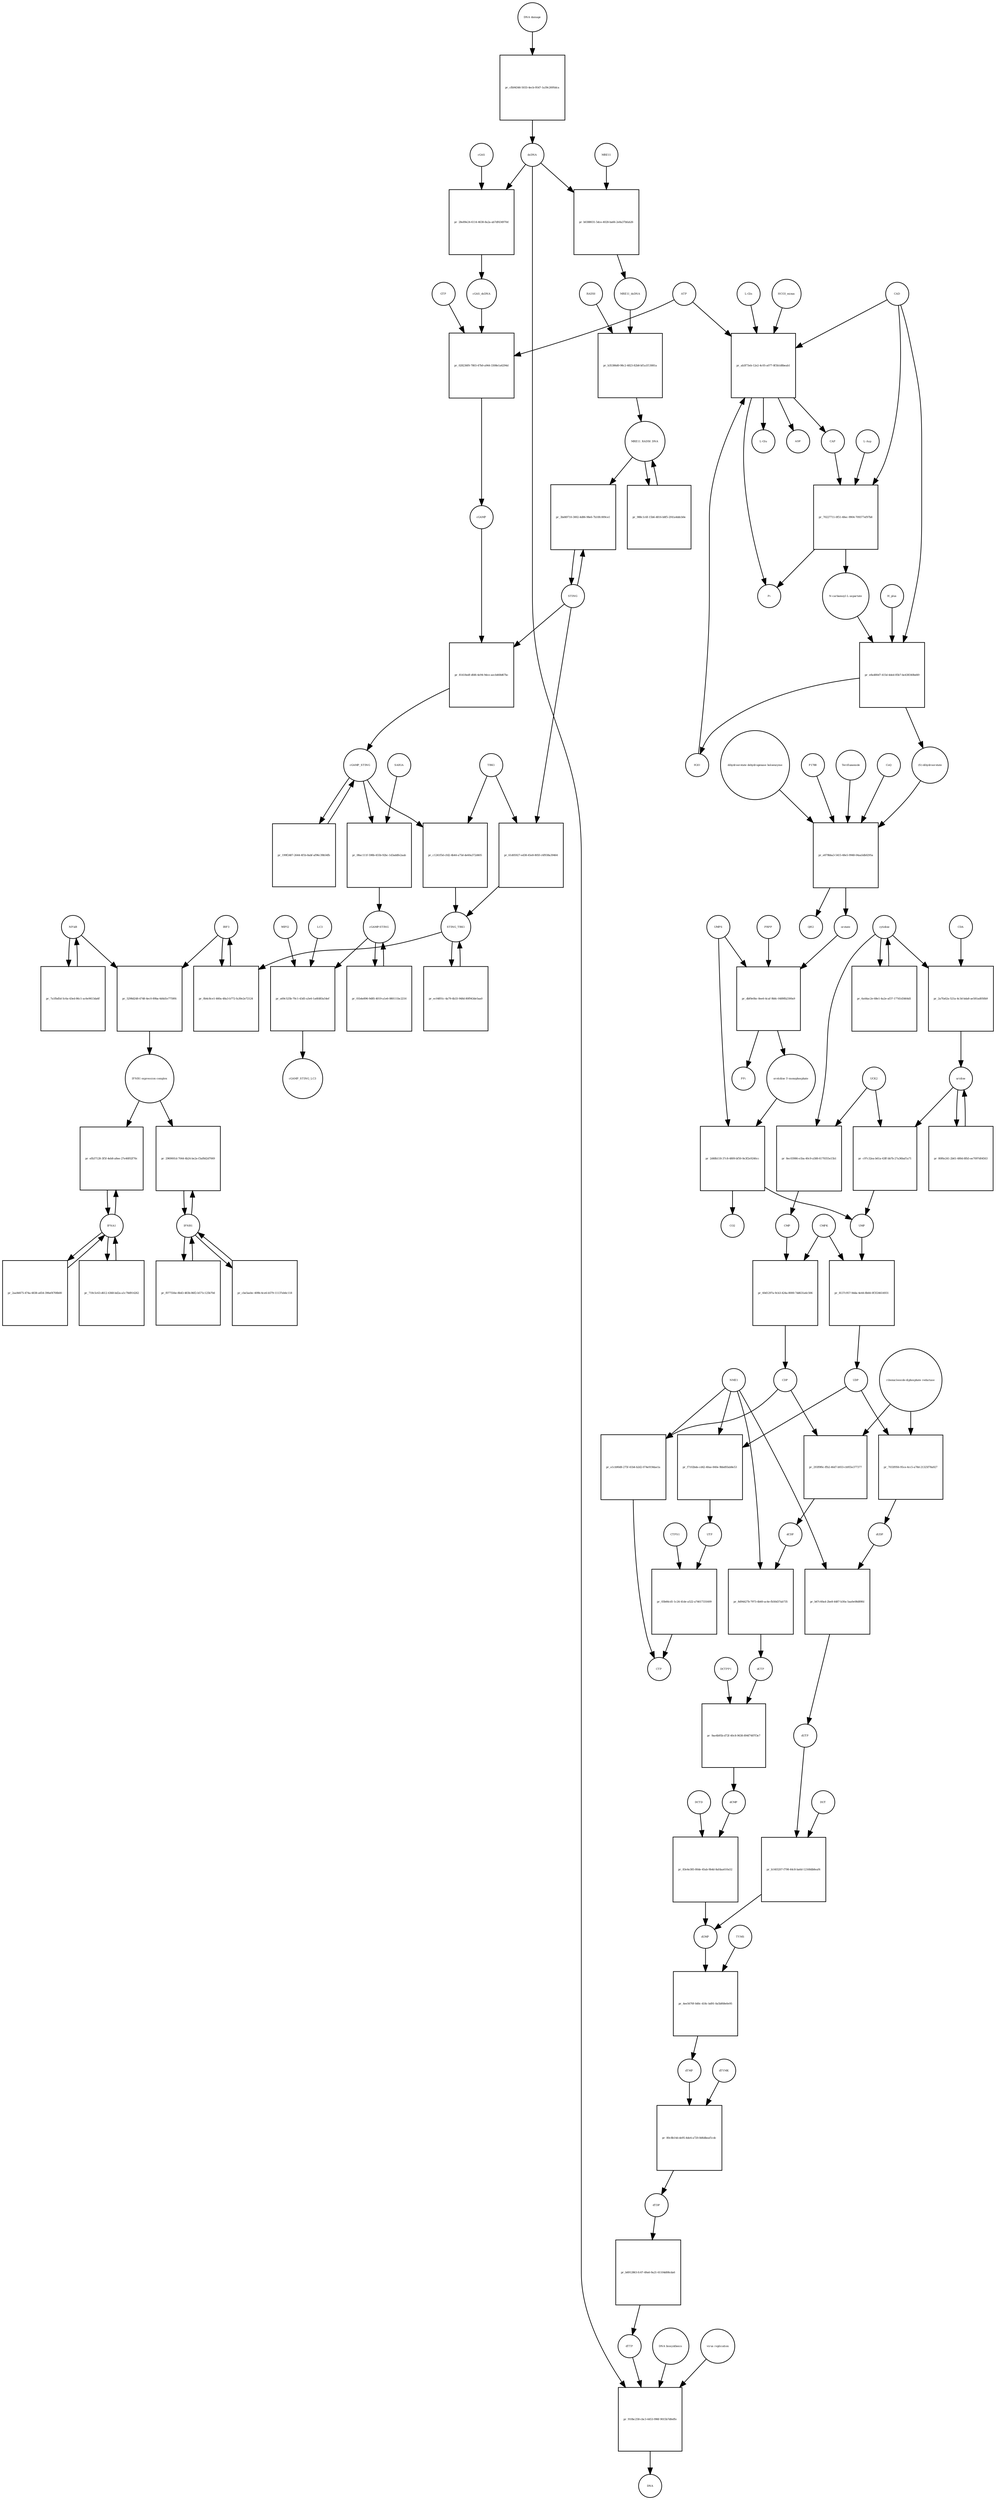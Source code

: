 strict digraph  {
"NF-kB" [annotation="urn_miriam_obo.go_GO%3A0071159", bipartite=0, cls=complex, fontsize=4, label="NF-kB", shape=circle];
"pr_5298d248-4748-4ec0-89ba-6d4d1e7759f4" [annotation="", bipartite=1, cls=process, fontsize=4, label="pr_5298d248-4748-4ec0-89ba-6d4d1e7759f4", shape=square];
"IFNB1 expression complex" [annotation="", bipartite=0, cls=complex, fontsize=4, label="IFNB1 expression complex", shape=circle];
IRF3 [annotation="urn_miriam_hgnc_6118|urn_miriam_uniprot_Q14653|urn_miriam_ensembl_ENSG00000126456|urn_miriam_refseq_NM_001571|urn_miriam_hgnc.symbol_IRF3|urn_miriam_ncbigene_3661", bipartite=0, cls="macromolecule multimer", fontsize=4, label=IRF3, shape=circle];
dCDP [annotation="urn_miriam_obo.chebi_CHEBI%3A28846", bipartite=0, cls="simple chemical", fontsize=4, label=dCDP, shape=circle];
"pr_8d94427b-7973-4b60-ac4e-fb50d37ab735" [annotation="", bipartite=1, cls=process, fontsize=4, label="pr_8d94427b-7973-4b60-ac4e-fb50d37ab735", shape=square];
dCTP [annotation="urn_miriam_obo.chebi_CHEBI%3A16311", bipartite=0, cls="simple chemical", fontsize=4, label=dCTP, shape=circle];
NME1 [annotation="urn_miriam_uniprot_P15531|urn_miriam_hgnc_7849", bipartite=0, cls=macromolecule, fontsize=4, label=NME1, shape=circle];
uridine [annotation="urn_miriam_obo.chebi_CHEBI%3A16704", bipartite=0, cls="simple chemical", fontsize=4, label=uridine, shape=circle];
"pr_c97c32ea-b61a-43ff-bb7b-27a36baf1a71" [annotation="", bipartite=1, cls=process, fontsize=4, label="pr_c97c32ea-b61a-43ff-bb7b-27a36baf1a71", shape=square];
UMP [annotation="urn_miriam_obo.chebi_CHEBI%3A57865", bipartite=0, cls="simple chemical", fontsize=4, label=UMP, shape=circle];
UCK2 [annotation="urn_miriam_uniprot_Q9HA47|urn_miriam_hgnc_HGNC%3A12562", bipartite=0, cls=macromolecule, fontsize=4, label=UCK2, shape=circle];
"orotidine 5'-monophosphate" [annotation="urn_miriam_obo.chebi_CHEBI%3A15842", bipartite=0, cls="simple chemical", fontsize=4, label="orotidine 5'-monophosphate", shape=circle];
"pr_2d48b118-37c8-4809-bf50-0e3f2e9246cc" [annotation="", bipartite=1, cls=process, fontsize=4, label="pr_2d48b118-37c8-4809-bf50-0e3f2e9246cc", shape=square];
UMPS [annotation="urn_miriam_ncbigene_7372|urn_miriam_refseq_NM_000373|urn_miriam_hgnc.symbol_UMPS|urn_miriam_hgnc_12563|urn_miriam_ensembl_ENSG00000114491|urn_miriam_uniprot_P11172", bipartite=0, cls="macromolecule multimer", fontsize=4, label=UMPS, shape=circle];
CO2 [annotation="urn_miriam_obo.chebi_CHEBI%3A16526", bipartite=0, cls="simple chemical", fontsize=4, label=CO2, shape=circle];
UTP [annotation="urn_miriam_obo.chebi_CHEBI%3A15713", bipartite=0, cls="simple chemical", fontsize=4, label=UTP, shape=circle];
"pr_03b66cd1-1c24-41de-a522-a74617331609" [annotation="", bipartite=1, cls=process, fontsize=4, label="pr_03b66cd1-1c24-41de-a522-a74617331609", shape=square];
CTP [annotation="urn_miriam_obo.chebi_CHEBI%3A17677", bipartite=0, cls="simple chemical", fontsize=4, label=CTP, shape=circle];
CTPS1 [annotation="urn_miriam_hgnc_HGNC%3A2519|urn_miriam_uniprot_P17812", bipartite=0, cls=macromolecule, fontsize=4, label=CTPS1, shape=circle];
UDP [annotation="urn_miriam_obo.chebi_CHEBI%3A17659", bipartite=0, cls="simple chemical", fontsize=4, label=UDP, shape=circle];
"pr_7033f956-95ce-4cc5-a78d-21325f78a927" [annotation="", bipartite=1, cls=process, fontsize=4, label="pr_7033f956-95ce-4cc5-a78d-21325f78a927", shape=square];
dUDP [annotation="urn_miriam_obo.chebi_CHEBI%3A28850", bipartite=0, cls="simple chemical", fontsize=4, label=dUDP, shape=circle];
"ribonucleoside-diphosphate reductase" [annotation="urn_miriam_brenda_1.17.4.1|urn_miriam_obo.go_GO%3A0005971", bipartite=0, cls=complex, fontsize=4, label="ribonucleoside-diphosphate reductase", shape=circle];
IFNB1 [annotation="urn_miriam_ensembl_ENSG00000171855|urn_miriam_hgnc.symbol_IFNB1|urn_miriam_hgnc_5434|urn_miriam_uniprot_P01574|urn_miriam_refseq_NM_002176|urn_miriam_ncbigene_3456", bipartite=0, cls=macromolecule, fontsize=4, label=IFNB1, shape=circle];
"pr_2969001d-7044-4b24-be2e-f3af8d2d7069" [annotation="", bipartite=1, cls=process, fontsize=4, label="pr_2969001d-7044-4b24-be2e-f3af8d2d7069", shape=square];
"pr_8137c957-9dda-4e44-8b64-0f3534614931" [annotation="", bipartite=1, cls=process, fontsize=4, label="pr_8137c957-9dda-4e44-8b64-0f3534614931", shape=square];
CMPK [annotation="urn_miriam_uniprot_P30085|urn_miriam_hgnc_HGNC%3A18170", bipartite=0, cls=macromolecule, fontsize=4, label=CMPK, shape=circle];
"cGAMP-STING" [annotation="", bipartite=0, cls=complex, fontsize=4, label="cGAMP-STING", shape=circle];
"pr_01b4e896-9d85-4019-a1e6-080111bc2216" [annotation="", bipartite=1, cls=process, fontsize=4, label="pr_01b4e896-9d85-4019-a1e6-080111bc2216", shape=square];
IFNA1 [annotation="urn_miriam_hgnc.symbol_IFNA1|urn_miriam_ncbigene_3439|urn_miriam_refseq_NM_024013|urn_miriam_uniprot_P01562|urn_miriam_hgnc_5417|urn_miriam_ensembl_ENSG00000197919", bipartite=0, cls=macromolecule, fontsize=4, label=IFNA1, shape=circle];
"pr_efb37128-3f5f-4eb8-a8ee-27e46f02f70c" [annotation="", bipartite=1, cls=process, fontsize=4, label="pr_efb37128-3f5f-4eb8-a8ee-27e46f02f70c", shape=square];
"pr_80f6e241-2b61-480d-8fb5-ee7097d04563" [annotation="", bipartite=1, cls=process, fontsize=4, label="pr_80f6e241-2b61-480d-8fb5-ee7097d04563", shape=square];
CDP [annotation="urn_miriam_obo.chebi_CHEBI%3A17239", bipartite=0, cls="simple chemical", fontsize=4, label=CDP, shape=circle];
"pr_293f9f6c-ffb2-46d7-b933-cb955e377377" [annotation="", bipartite=1, cls=process, fontsize=4, label="pr_293f9f6c-ffb2-46d7-b933-cb955e377377", shape=square];
"pr_e1cb90d8-275f-41b4-b2d2-074e919dae1a" [annotation="", bipartite=1, cls=process, fontsize=4, label="pr_e1cb90d8-275f-41b4-b2d2-074e919dae1a", shape=square];
dTDP [annotation="urn_miriam_obo.chebi_CHEBI%3A18075", bipartite=0, cls="simple chemical", fontsize=4, label=dTDP, shape=circle];
"pr_b6912863-fc67-49a6-9a21-61104d08cda6" [annotation="", bipartite=1, cls=process, fontsize=4, label="pr_b6912863-fc67-49a6-9a21-61104d08cda6", shape=square];
dTTP [annotation="urn_miriam_obo.chebi_CHEBI%3A18077", bipartite=0, cls="simple chemical", fontsize=4, label=dTTP, shape=circle];
CMP [annotation="urn_miriam_obo.chebi_CHEBI%3A17361", bipartite=0, cls="simple chemical", fontsize=4, label=CMP, shape=circle];
"pr_60d1297a-9cb3-424a-8000-7dd631a6c506" [annotation="", bipartite=1, cls=process, fontsize=4, label="pr_60d1297a-9cb3-424a-8000-7dd631a6c506", shape=square];
dUMP [annotation="urn_miriam_obo.chebi_CHEBI%3A17622", bipartite=0, cls="simple chemical", fontsize=4, label=dUMP, shape=circle];
"pr_4ee5670f-0d0c-418c-bd91-0a5bf68e0e95" [annotation="", bipartite=1, cls=process, fontsize=4, label="pr_4ee5670f-0d0c-418c-bd91-0a5bf68e0e95", shape=square];
dTMP [annotation="urn_miriam_obo.chebi_CHEBI%3A17013", bipartite=0, cls="simple chemical", fontsize=4, label=dTMP, shape=circle];
TYMS [annotation="urn_miriam_uniprot_P04818|urn_miriam_hgnc_HGNC%3A12441", bipartite=0, cls=macromolecule, fontsize=4, label=TYMS, shape=circle];
dsDNA [annotation="urn_miriam_obo.chebi_CHEBI%3A75909", bipartite=0, cls="simple chemical", fontsize=4, label=dsDNA, shape=circle];
"pr_910bc258-cbc3-4453-996f-9015b7d0effe" [annotation="", bipartite=1, cls=process, fontsize=4, label="pr_910bc258-cbc3-4453-996f-9015b7d0effe", shape=square];
DNA [annotation="", bipartite=0, cls="nucleic acid feature", fontsize=4, label=DNA, shape=circle];
"DNA biosynthesis" [annotation="urn_miriam_obo.go_GO%3A0071897", bipartite=0, cls=phenotype, fontsize=4, label="DNA biosynthesis", shape=circle];
"virus replication" [annotation="urn_miriam_obo.go_GO%3A0019079", bipartite=0, cls=phenotype, fontsize=4, label="virus replication", shape=circle];
MRE11_RAD50_DNA [annotation="", bipartite=0, cls=complex, fontsize=4, label=MRE11_RAD50_DNA, shape=circle];
"pr_988c1c6f-15b6-4816-b8f5-2f41a4ddcb0e" [annotation="", bipartite=1, cls=process, fontsize=4, label="pr_988c1c6f-15b6-4816-b8f5-2f41a4ddcb0e", shape=square];
"pr_9ae4b95b-d72f-40c8-9638-894f7487f3e7" [annotation="", bipartite=1, cls=process, fontsize=4, label="pr_9ae4b95b-d72f-40c8-9638-894f7487f3e7", shape=square];
dCMP [annotation="urn_miriam_obo.chebi_CHEBI%3A15918", bipartite=0, cls="simple chemical", fontsize=4, label=dCMP, shape=circle];
DCTPP1 [annotation="urn_miriam_uniprot_Q9H773|urn_miriam_hgnc_HGNC%3A28777", bipartite=0, cls=macromolecule, fontsize=4, label=DCTPP1, shape=circle];
"pr_cbe5aebc-409b-4ce6-b579-11137eb6c118" [annotation="", bipartite=1, cls=process, fontsize=4, label="pr_cbe5aebc-409b-4ce6-b579-11137eb6c118", shape=square];
"pr_f077556e-8b43-483b-86f2-b571c125b70d" [annotation="", bipartite=1, cls=process, fontsize=4, label="pr_f077556e-8b43-483b-86f2-b571c125b70d", shape=square];
ATP [annotation="urn_miriam_obo.chebi_CHEBI%3A15422", bipartite=0, cls="simple chemical", fontsize=4, label=ATP, shape=circle];
"pr_028236f0-7803-47b0-a944-3308e1a6294d" [annotation="", bipartite=1, cls=process, fontsize=4, label="pr_028236f0-7803-47b0-a944-3308e1a6294d", shape=square];
GTP [annotation="urn_miriam_obo.chebi_CHEBI%3A15996", bipartite=0, cls="simple chemical", fontsize=4, label=GTP, shape=circle];
cGAMP [annotation="urn_miriam_obo.chebi_CHEBI%3A75947", bipartite=0, cls="simple chemical", fontsize=4, label=cGAMP, shape=circle];
cGAS_dsDNA [annotation=urn_miriam_pubmed_28363908, bipartite=0, cls=complex, fontsize=4, label=cGAS_dsDNA, shape=circle];
cytidine [annotation="urn_miriam_obo.chebi_CHEBI%3A17562", bipartite=0, cls="simple chemical", fontsize=4, label=cytidine, shape=circle];
"pr_8ec03986-e1ba-40c9-a588-6179355e15b1" [annotation="", bipartite=1, cls=process, fontsize=4, label="pr_8ec03986-e1ba-40c9-a588-6179355e15b1", shape=square];
"pr_81418edf-dfd6-4e94-9dce-aecb468d67bc" [annotation="", bipartite=1, cls=process, fontsize=4, label="pr_81418edf-dfd6-4e94-9dce-aecb468d67bc", shape=square];
STING [annotation=urn_miriam_uniprot_Q86WV6, bipartite=0, cls="macromolecule multimer", fontsize=4, label=STING, shape=circle];
cGAMP_STING [annotation="urn_miriam_obo.go_GO%3A1990231", bipartite=0, cls=complex, fontsize=4, label=cGAMP_STING, shape=circle];
"L-Gln" [annotation="urn_miriam_obo.chebi_CHEBI%3A18050", bipartite=0, cls="simple chemical", fontsize=4, label="L-Gln", shape=circle];
"pr_ab3f73eb-12e2-4c05-a077-8f3b1d8beab1" [annotation="", bipartite=1, cls=process, fontsize=4, label="pr_ab3f73eb-12e2-4c05-a077-8f3b1d8beab1", shape=square];
CAP [annotation="urn_miriam_obo.chebi_CHEBI%3A17672", bipartite=0, cls="simple chemical", fontsize=4, label=CAP, shape=circle];
CAD [annotation="urn_miriam_refseq_NM_001306079|urn_miriam_hgnc_1424|urn_miriam_hgnc.symbol_CAD|urn_miriam_uniprot_P27708|urn_miriam_ncbigene_790|urn_miriam_ensembl_ENSG00000084774", bipartite=0, cls=macromolecule, fontsize=4, label=CAD, shape=circle];
HCO3_minus [annotation="urn_miriam_obo.chebi_CHEBI%3A17544", bipartite=0, cls="simple chemical", fontsize=4, label=HCO3_minus, shape=circle];
H2O [annotation="urn_miriam_obo.chebi_CHEBI%3A15377", bipartite=0, cls="simple chemical", fontsize=4, label=H2O, shape=circle];
"L-Glu" [annotation="urn_miriam_obo.chebi_CHEBI%3A16015", bipartite=0, cls="simple chemical", fontsize=4, label="L-Glu", shape=circle];
ADP [annotation="urn_miriam_obo.chebi_CHEBI%3A16761", bipartite=0, cls="simple chemical", fontsize=4, label=ADP, shape=circle];
Pi [annotation="urn_miriam_obo.chebi_CHEBI%3A18367", bipartite=0, cls="simple chemical", fontsize=4, label=Pi, shape=circle];
"pr_f7102bde-cd42-40ae-840e-9bbd93ab8e53" [annotation="", bipartite=1, cls=process, fontsize=4, label="pr_f7102bde-cd42-40ae-840e-9bbd93ab8e53", shape=square];
"N-carbamoyl-L-aspartate" [annotation="urn_miriam_obo.chebi_CHEBI%3A32814", bipartite=0, cls="simple chemical", fontsize=4, label="N-carbamoyl-L-aspartate", shape=circle];
"pr_e8a480d7-415d-4ded-85b7-be438340bd49" [annotation="", bipartite=1, cls=process, fontsize=4, label="pr_e8a480d7-415d-4ded-85b7-be438340bd49", shape=square];
"(S)-dihydroorotate" [annotation="urn_miriam_obo.chebi_CHEBI%3A30864", bipartite=0, cls="simple chemical", fontsize=4, label="(S)-dihydroorotate", shape=circle];
H_plus [annotation="urn_miriam_obo.chebi_CHEBI%3A15378", bipartite=0, cls="simple chemical", fontsize=4, label=H_plus, shape=circle];
"pr_7a1fbd5d-5c6a-43ed-86c1-ac6e9613da6f" [annotation="", bipartite=1, cls=process, fontsize=4, label="pr_7a1fbd5d-5c6a-43ed-86c1-ac6e9613da6f", shape=square];
"pr_719c5c63-d612-4368-bd2a-a1c78d914262" [annotation="", bipartite=1, cls=process, fontsize=4, label="pr_719c5c63-d612-4368-bd2a-a1c78d914262", shape=square];
TBK1 [annotation="urn_miriam_hgnc.symbol_TBK1|urn_miriam_ensembl_ENSG00000183735|urn_miriam_uniprot_Q9UHD2|urn_miriam_refseq_NM_013254|urn_miriam_hgnc_11584|urn_miriam_ncbigene_29110", bipartite=0, cls=macromolecule, fontsize=4, label=TBK1, shape=circle];
"pr_c1241f5d-cfd2-4b44-a75d-de60a372d405" [annotation="", bipartite=1, cls=process, fontsize=4, label="pr_c1241f5d-cfd2-4b44-a75d-de60a372d405", shape=square];
STING_TBK1 [annotation=urn_miriam_pubmed_30842653, bipartite=0, cls=complex, fontsize=4, label=STING_TBK1, shape=circle];
"pr_3bd49710-3002-4d86-98e6-7b10fc009ce1" [annotation="", bipartite=1, cls=process, fontsize=4, label="pr_3bd49710-3002-4d86-98e6-7b10fc009ce1", shape=square];
"pr_2aa9d475-474a-4838-a654-396ef4708b00" [annotation="", bipartite=1, cls=process, fontsize=4, label="pr_2aa9d475-474a-4838-a654-396ef4708b00", shape=square];
"pr_28e89e24-6114-4638-8a2a-ab7df434970d" [annotation="", bipartite=1, cls=process, fontsize=4, label="pr_28e89e24-6114-4638-8a2a-ab7df434970d", shape=square];
cGAS [annotation="urn_miriam_ensembl_ENSG00000164430|urn_miriam_hgnc_21367|urn_miriam_ncbigene_115004|urn_miriam_uniprot_Q8N884|urn_miriam_hgnc.symbol_CGAS|urn_miriam_refseq_NM_138441", bipartite=0, cls=macromolecule, fontsize=4, label=cGAS, shape=circle];
"pr_ec04f01c-4a79-4b33-948d-80f943de5aa0" [annotation="", bipartite=1, cls=process, fontsize=4, label="pr_ec04f01c-4a79-4b33-948d-80f943de5aa0", shape=square];
orotate [annotation="urn_miriam_obo.chebi_CHEBI%3A30839", bipartite=0, cls="simple chemical", fontsize=4, label=orotate, shape=circle];
"pr_dbf0e0bc-8ee6-4caf-9b8c-0489fb2300a9" [annotation="", bipartite=1, cls=process, fontsize=4, label="pr_dbf0e0bc-8ee6-4caf-9b8c-0489fb2300a9", shape=square];
PRPP [annotation="urn_miriam_obo.chebi_CHEBI%3A17111", bipartite=0, cls="simple chemical", fontsize=4, label=PRPP, shape=circle];
PPi [annotation="urn_miriam_obo.chebi_CHEBI%3A18361", bipartite=0, cls="simple chemical", fontsize=4, label=PPi, shape=circle];
"pr_6a44ac2e-68e1-4a2e-af37-177d1d3464d1" [annotation="", bipartite=1, cls=process, fontsize=4, label="pr_6a44ac2e-68e1-4a2e-af37-177d1d3464d1", shape=square];
"pr_0b4c8ce1-460a-48a3-b772-fa30e2e72124" [annotation="", bipartite=1, cls=process, fontsize=4, label="pr_0b4c8ce1-460a-48a3-b772-fa30e2e72124", shape=square];
"pr_199f2487-2644-4f1b-8abf-af96c39b54fb" [annotation="", bipartite=1, cls=process, fontsize=4, label="pr_199f2487-2644-4f1b-8abf-af96c39b54fb", shape=square];
RAD50 [annotation="urn_miriam_ncbigene_10111|urn_miriam_refseq_NM_005732|urn_miriam_uniprot_Q92878|urn_miriam_hgnc.symbol_RAD50|urn_miriam_ensembl_ENSG00000113522|urn_miriam_hgnc_9816", bipartite=0, cls="macromolecule multimer", fontsize=4, label=RAD50, shape=circle];
"pr_b35386d0-98c2-4823-82b8-bf1a1f13081a" [annotation="", bipartite=1, cls=process, fontsize=4, label="pr_b35386d0-98c2-4823-82b8-bf1a1f13081a", shape=square];
MRE11_dsDNA [annotation="urn_miriam_obo.go_GO%3A0003690", bipartite=0, cls=complex, fontsize=4, label=MRE11_dsDNA, shape=circle];
"pr_e879bba3-5415-48e5-9948-04aa5db0295a" [annotation="", bipartite=1, cls=process, fontsize=4, label="pr_e879bba3-5415-48e5-9948-04aa5db0295a", shape=square];
"dihydroorotate dehydrogenase holoenzyme" [annotation="urn_miriam_ncbigene_1723|urn_miriam_hgnc_HGNC%3A2867|urn_miriam_hgnc.symbol_DHODH", bipartite=0, cls="simple chemical", fontsize=4, label="dihydroorotate dehydrogenase holoenzyme", shape=circle];
P1788 [annotation=urn_miriam_pubmed_31740051, bipartite=0, cls="simple chemical", fontsize=4, label=P1788, shape=circle];
Teriflunomide [annotation=urn_miriam_drugbank_DB08880, bipartite=0, cls="simple chemical", fontsize=4, label=Teriflunomide, shape=circle];
CoQ [annotation="urn_miriam_obo.chebi_CHEBI%3A16389", bipartite=0, cls="simple chemical", fontsize=4, label=CoQ, shape=circle];
QH2 [annotation="urn_miriam_obo.chebi_CHEBI%3A17976", bipartite=0, cls="simple chemical", fontsize=4, label=QH2, shape=circle];
"pr_b67c60a4-2be8-4487-b30a-5aa0e08d89fd" [annotation="", bipartite=1, cls=process, fontsize=4, label="pr_b67c60a4-2be8-4487-b30a-5aa0e08d89fd", shape=square];
dUTP [annotation="urn_miriam_obo.chebi_CHEBI%3A17625", bipartite=0, cls="simple chemical", fontsize=4, label=dUTP, shape=circle];
"pr_2a7fa62a-521a-4c3d-bda8-ae581ad050b9" [annotation="", bipartite=1, cls=process, fontsize=4, label="pr_2a7fa62a-521a-4c3d-bda8-ae581ad050b9", shape=square];
CDA [annotation="urn_miriam_uniprot_P32320|urn_miriam_ncbigene_978|urn_miriam_refseq_NM_001785|urn_miriam_ensembl_ENSG00000158825|urn_miriam_hgnc.symbol_CDA|urn_miriam_hgnc_1712", bipartite=0, cls=macromolecule, fontsize=4, label=CDA, shape=circle];
"pr_b1403207-f798-44c8-ba6d-12168db8eaf4" [annotation="", bipartite=1, cls=process, fontsize=4, label="pr_b1403207-f798-44c8-ba6d-12168db8eaf4", shape=square];
DUT [annotation="urn_miriam_hgnc_HGNC%3A3078|urn_miriam_uniprot_P33316", bipartite=0, cls=macromolecule, fontsize=4, label=DUT, shape=circle];
"pr_a69c525b-70c1-43d5-a3e6-1a6fd83a54ef" [annotation="", bipartite=1, cls=process, fontsize=4, label="pr_a69c525b-70c1-43d5-a3e6-1a6fd83a54ef", shape=square];
LC3 [annotation="", bipartite=0, cls=macromolecule, fontsize=4, label=LC3, shape=circle];
cGAMP_STING_LC3 [annotation="", bipartite=0, cls=complex, fontsize=4, label=cGAMP_STING_LC3, shape=circle];
WIPI2 [annotation="urn_miriam_refseq_NM_015610|urn_miriam_hgnc_32225|urn_miriam_hgnc.symbol_WIPI2|urn_miriam_ensembl_ENSG00000157954|urn_miriam_ncbigene_26100|urn_miriam_uniprot_Q9Y4P8", bipartite=0, cls=macromolecule, fontsize=4, label=WIPI2, shape=circle];
"pr_70227711-0f51-48ec-9904-709377ef97b8" [annotation="", bipartite=1, cls=process, fontsize=4, label="pr_70227711-0f51-48ec-9904-709377ef97b8", shape=square];
"L-Asp" [annotation="urn_miriam_obo.chebi_CHEBI%3A29991", bipartite=0, cls="simple chemical", fontsize=4, label="L-Asp", shape=circle];
"pr_b0388031-5dce-4028-ba66-2e8a37bfab26" [annotation="", bipartite=1, cls=process, fontsize=4, label="pr_b0388031-5dce-4028-ba66-2e8a37bfab26", shape=square];
MRE11 [annotation="urn_miriam_hgnc.symbol_MRE11|urn_miriam_ncbigene_4361|urn_miriam_uniprot_P49959|urn_miriam_ensembl_ENSG00000020922|urn_miriam_refseq_NM_005591|urn_miriam_hgnc_7230", bipartite=0, cls="macromolecule multimer", fontsize=4, label=MRE11, shape=circle];
"pr_80c8b14d-de95-4de4-a720-8d6dbeaf1cdc" [annotation="", bipartite=1, cls=process, fontsize=4, label="pr_80c8b14d-de95-4de4-a720-8d6dbeaf1cdc", shape=square];
dTYMK [annotation="urn_miriam_uniprot_P23919|urn_miriam_hgnc_HGNC%3A3061", bipartite=0, cls=macromolecule, fontsize=4, label=dTYMK, shape=circle];
"pr_08ac111f-598b-455b-92bc-1d3addfe2aab" [annotation="", bipartite=1, cls=process, fontsize=4, label="pr_08ac111f-598b-455b-92bc-1d3addfe2aab", shape=square];
SAR1A [annotation="urn_miriam_uniprot_Q9NR31|urn_miriam_ensembl_ENSG00000079332|urn_miriam_hgnc_10534|urn_miriam_hgnc.symbol_SAR1A|urn_miriam_refseq_NM_001142648|urn_miriam_ncbigene_56681", bipartite=0, cls=macromolecule, fontsize=4, label=SAR1A, shape=circle];
"pr_61d05927-ed38-45e8-805f-c6f938a39464" [annotation="", bipartite=1, cls=process, fontsize=4, label="pr_61d05927-ed38-45e8-805f-c6f938a39464", shape=square];
"pr_cfb94346-5033-4ecb-9547-1a39c2695dca" [annotation="", bipartite=1, cls=process, fontsize=4, label="pr_cfb94346-5033-4ecb-9547-1a39c2695dca", shape=square];
"DNA damage" [annotation="", bipartite=0, cls=phenotype, fontsize=4, label="DNA damage", shape=circle];
"pr_83e4e385-80de-45ab-9b4d-8afdaa610a52" [annotation="", bipartite=1, cls=process, fontsize=4, label="pr_83e4e385-80de-45ab-9b4d-8afdaa610a52", shape=square];
DCTD [annotation="urn_miriam_uniprot_P32321|urn_miriam_hgnc_HGNC%3A2710", bipartite=0, cls=macromolecule, fontsize=4, label=DCTD, shape=circle];
"NF-kB" -> "pr_5298d248-4748-4ec0-89ba-6d4d1e7759f4"  [annotation="", interaction_type=consumption];
"NF-kB" -> "pr_7a1fbd5d-5c6a-43ed-86c1-ac6e9613da6f"  [annotation="", interaction_type=consumption];
"pr_5298d248-4748-4ec0-89ba-6d4d1e7759f4" -> "IFNB1 expression complex"  [annotation="", interaction_type=production];
"IFNB1 expression complex" -> "pr_2969001d-7044-4b24-be2e-f3af8d2d7069"  [annotation=urn_miriam_pubmed_20610653, interaction_type=stimulation];
"IFNB1 expression complex" -> "pr_efb37128-3f5f-4eb8-a8ee-27e46f02f70c"  [annotation=urn_miriam_pubmed_16979567, interaction_type=stimulation];
IRF3 -> "pr_5298d248-4748-4ec0-89ba-6d4d1e7759f4"  [annotation="", interaction_type=consumption];
IRF3 -> "pr_0b4c8ce1-460a-48a3-b772-fa30e2e72124"  [annotation="", interaction_type=consumption];
dCDP -> "pr_8d94427b-7973-4b60-ac4e-fb50d37ab735"  [annotation="", interaction_type=consumption];
"pr_8d94427b-7973-4b60-ac4e-fb50d37ab735" -> dCTP  [annotation="", interaction_type=production];
dCTP -> "pr_9ae4b95b-d72f-40c8-9638-894f7487f3e7"  [annotation="", interaction_type=consumption];
NME1 -> "pr_8d94427b-7973-4b60-ac4e-fb50d37ab735"  [annotation=urn_miriam_pubmed_17827303, interaction_type=catalysis];
NME1 -> "pr_e1cb90d8-275f-41b4-b2d2-074e919dae1a"  [annotation=urn_miriam_pubmed_28458037, interaction_type=catalysis];
NME1 -> "pr_f7102bde-cd42-40ae-840e-9bbd93ab8e53"  [annotation=urn_miriam_pubmed_28458037, interaction_type=catalysis];
NME1 -> "pr_b67c60a4-2be8-4487-b30a-5aa0e08d89fd"  [annotation=urn_miriam_pubmed_17827303, interaction_type=catalysis];
uridine -> "pr_c97c32ea-b61a-43ff-bb7b-27a36baf1a71"  [annotation="", interaction_type=consumption];
uridine -> "pr_80f6e241-2b61-480d-8fb5-ee7097d04563"  [annotation="", interaction_type=consumption];
"pr_c97c32ea-b61a-43ff-bb7b-27a36baf1a71" -> UMP  [annotation="", interaction_type=production];
UMP -> "pr_8137c957-9dda-4e44-8b64-0f3534614931"  [annotation="", interaction_type=consumption];
UCK2 -> "pr_c97c32ea-b61a-43ff-bb7b-27a36baf1a71"  [annotation=urn_miriam_pubmed_15130468, interaction_type=catalysis];
UCK2 -> "pr_8ec03986-e1ba-40c9-a588-6179355e15b1"  [annotation=urn_miriam_pubmed_15130468, interaction_type=catalysis];
"orotidine 5'-monophosphate" -> "pr_2d48b118-37c8-4809-bf50-0e3f2e9246cc"  [annotation="", interaction_type=consumption];
"pr_2d48b118-37c8-4809-bf50-0e3f2e9246cc" -> UMP  [annotation="", interaction_type=production];
"pr_2d48b118-37c8-4809-bf50-0e3f2e9246cc" -> CO2  [annotation="", interaction_type=production];
UMPS -> "pr_2d48b118-37c8-4809-bf50-0e3f2e9246cc"  [annotation=urn_miriam_reactome_REACT_1698, interaction_type=catalysis];
UMPS -> "pr_dbf0e0bc-8ee6-4caf-9b8c-0489fb2300a9"  [annotation=urn_miriam_reactome_REACT_1698, interaction_type=catalysis];
UTP -> "pr_03b66cd1-1c24-41de-a522-a74617331609"  [annotation="", interaction_type=consumption];
"pr_03b66cd1-1c24-41de-a522-a74617331609" -> CTP  [annotation="", interaction_type=production];
CTPS1 -> "pr_03b66cd1-1c24-41de-a522-a74617331609"  [annotation=urn_miriam_pubmed_5411547, interaction_type=catalysis];
UDP -> "pr_7033f956-95ce-4cc5-a78d-21325f78a927"  [annotation="", interaction_type=consumption];
UDP -> "pr_f7102bde-cd42-40ae-840e-9bbd93ab8e53"  [annotation="", interaction_type=consumption];
"pr_7033f956-95ce-4cc5-a78d-21325f78a927" -> dUDP  [annotation="", interaction_type=production];
dUDP -> "pr_b67c60a4-2be8-4487-b30a-5aa0e08d89fd"  [annotation="", interaction_type=consumption];
"ribonucleoside-diphosphate reductase" -> "pr_7033f956-95ce-4cc5-a78d-21325f78a927"  [annotation=urn_miriam_pubmed_24809024, interaction_type=catalysis];
"ribonucleoside-diphosphate reductase" -> "pr_293f9f6c-ffb2-46d7-b933-cb955e377377"  [annotation=urn_miriam_pubmed_24809024, interaction_type=catalysis];
IFNB1 -> "pr_2969001d-7044-4b24-be2e-f3af8d2d7069"  [annotation="", interaction_type=consumption];
IFNB1 -> "pr_cbe5aebc-409b-4ce6-b579-11137eb6c118"  [annotation="", interaction_type=consumption];
IFNB1 -> "pr_f077556e-8b43-483b-86f2-b571c125b70d"  [annotation="", interaction_type=consumption];
"pr_2969001d-7044-4b24-be2e-f3af8d2d7069" -> IFNB1  [annotation="", interaction_type=production];
"pr_8137c957-9dda-4e44-8b64-0f3534614931" -> UDP  [annotation="", interaction_type=production];
CMPK -> "pr_8137c957-9dda-4e44-8b64-0f3534614931"  [annotation=urn_miriam_pubmed_10462544, interaction_type=catalysis];
CMPK -> "pr_60d1297a-9cb3-424a-8000-7dd631a6c506"  [annotation=urn_miriam_pubmed_10462544, interaction_type=catalysis];
"cGAMP-STING" -> "pr_01b4e896-9d85-4019-a1e6-080111bc2216"  [annotation="", interaction_type=consumption];
"cGAMP-STING" -> "pr_a69c525b-70c1-43d5-a3e6-1a6fd83a54ef"  [annotation="", interaction_type=consumption];
"pr_01b4e896-9d85-4019-a1e6-080111bc2216" -> "cGAMP-STING"  [annotation="", interaction_type=production];
IFNA1 -> "pr_efb37128-3f5f-4eb8-a8ee-27e46f02f70c"  [annotation="", interaction_type=consumption];
IFNA1 -> "pr_719c5c63-d612-4368-bd2a-a1c78d914262"  [annotation="", interaction_type=consumption];
IFNA1 -> "pr_2aa9d475-474a-4838-a654-396ef4708b00"  [annotation="", interaction_type=consumption];
"pr_efb37128-3f5f-4eb8-a8ee-27e46f02f70c" -> IFNA1  [annotation="", interaction_type=production];
"pr_80f6e241-2b61-480d-8fb5-ee7097d04563" -> uridine  [annotation="", interaction_type=production];
CDP -> "pr_293f9f6c-ffb2-46d7-b933-cb955e377377"  [annotation="", interaction_type=consumption];
CDP -> "pr_e1cb90d8-275f-41b4-b2d2-074e919dae1a"  [annotation="", interaction_type=consumption];
"pr_293f9f6c-ffb2-46d7-b933-cb955e377377" -> dCDP  [annotation="", interaction_type=production];
"pr_e1cb90d8-275f-41b4-b2d2-074e919dae1a" -> CTP  [annotation="", interaction_type=production];
dTDP -> "pr_b6912863-fc67-49a6-9a21-61104d08cda6"  [annotation="", interaction_type=consumption];
"pr_b6912863-fc67-49a6-9a21-61104d08cda6" -> dTTP  [annotation="", interaction_type=production];
dTTP -> "pr_910bc258-cbc3-4453-996f-9015b7d0effe"  [annotation="", interaction_type=consumption];
CMP -> "pr_60d1297a-9cb3-424a-8000-7dd631a6c506"  [annotation="", interaction_type=consumption];
"pr_60d1297a-9cb3-424a-8000-7dd631a6c506" -> CDP  [annotation="", interaction_type=production];
dUMP -> "pr_4ee5670f-0d0c-418c-bd91-0a5bf68e0e95"  [annotation="", interaction_type=consumption];
"pr_4ee5670f-0d0c-418c-bd91-0a5bf68e0e95" -> dTMP  [annotation="", interaction_type=production];
dTMP -> "pr_80c8b14d-de95-4de4-a720-8d6dbeaf1cdc"  [annotation="", interaction_type=consumption];
TYMS -> "pr_4ee5670f-0d0c-418c-bd91-0a5bf68e0e95"  [annotation=urn_miriam_pubmed_3099389, interaction_type=catalysis];
dsDNA -> "pr_910bc258-cbc3-4453-996f-9015b7d0effe"  [annotation="", interaction_type=consumption];
dsDNA -> "pr_28e89e24-6114-4638-8a2a-ab7df434970d"  [annotation="", interaction_type=consumption];
dsDNA -> "pr_b0388031-5dce-4028-ba66-2e8a37bfab26"  [annotation="", interaction_type=consumption];
"pr_910bc258-cbc3-4453-996f-9015b7d0effe" -> DNA  [annotation="", interaction_type=production];
"DNA biosynthesis" -> "pr_910bc258-cbc3-4453-996f-9015b7d0effe"  [annotation="", interaction_type=catalysis];
"virus replication" -> "pr_910bc258-cbc3-4453-996f-9015b7d0effe"  [annotation="", interaction_type=inhibition];
MRE11_RAD50_DNA -> "pr_988c1c6f-15b6-4816-b8f5-2f41a4ddcb0e"  [annotation="", interaction_type=consumption];
MRE11_RAD50_DNA -> "pr_3bd49710-3002-4d86-98e6-7b10fc009ce1"  [annotation=urn_miriam_pubmed_23388631, interaction_type=catalysis];
"pr_988c1c6f-15b6-4816-b8f5-2f41a4ddcb0e" -> MRE11_RAD50_DNA  [annotation="", interaction_type=production];
"pr_9ae4b95b-d72f-40c8-9638-894f7487f3e7" -> dCMP  [annotation="", interaction_type=production];
dCMP -> "pr_83e4e385-80de-45ab-9b4d-8afdaa610a52"  [annotation="", interaction_type=consumption];
DCTPP1 -> "pr_9ae4b95b-d72f-40c8-9638-894f7487f3e7"  [annotation=urn_miriam_pubmed_13788541, interaction_type=catalysis];
"pr_cbe5aebc-409b-4ce6-b579-11137eb6c118" -> IFNB1  [annotation="", interaction_type=production];
"pr_f077556e-8b43-483b-86f2-b571c125b70d" -> IFNB1  [annotation="", interaction_type=production];
ATP -> "pr_028236f0-7803-47b0-a944-3308e1a6294d"  [annotation="", interaction_type=consumption];
ATP -> "pr_ab3f73eb-12e2-4c05-a077-8f3b1d8beab1"  [annotation="", interaction_type=consumption];
"pr_028236f0-7803-47b0-a944-3308e1a6294d" -> cGAMP  [annotation="", interaction_type=production];
GTP -> "pr_028236f0-7803-47b0-a944-3308e1a6294d"  [annotation="", interaction_type=consumption];
cGAMP -> "pr_81418edf-dfd6-4e94-9dce-aecb468d67bc"  [annotation="", interaction_type=consumption];
cGAS_dsDNA -> "pr_028236f0-7803-47b0-a944-3308e1a6294d"  [annotation=urn_miriam_pubmed_29622565, interaction_type=catalysis];
cytidine -> "pr_8ec03986-e1ba-40c9-a588-6179355e15b1"  [annotation="", interaction_type=consumption];
cytidine -> "pr_6a44ac2e-68e1-4a2e-af37-177d1d3464d1"  [annotation="", interaction_type=consumption];
cytidine -> "pr_2a7fa62a-521a-4c3d-bda8-ae581ad050b9"  [annotation="", interaction_type=consumption];
"pr_8ec03986-e1ba-40c9-a588-6179355e15b1" -> CMP  [annotation="", interaction_type=production];
"pr_81418edf-dfd6-4e94-9dce-aecb468d67bc" -> cGAMP_STING  [annotation="", interaction_type=production];
STING -> "pr_81418edf-dfd6-4e94-9dce-aecb468d67bc"  [annotation="", interaction_type=consumption];
STING -> "pr_3bd49710-3002-4d86-98e6-7b10fc009ce1"  [annotation="", interaction_type=consumption];
STING -> "pr_61d05927-ed38-45e8-805f-c6f938a39464"  [annotation="", interaction_type=consumption];
cGAMP_STING -> "pr_c1241f5d-cfd2-4b44-a75d-de60a372d405"  [annotation="", interaction_type=consumption];
cGAMP_STING -> "pr_199f2487-2644-4f1b-8abf-af96c39b54fb"  [annotation="", interaction_type=consumption];
cGAMP_STING -> "pr_08ac111f-598b-455b-92bc-1d3addfe2aab"  [annotation="", interaction_type=consumption];
"L-Gln" -> "pr_ab3f73eb-12e2-4c05-a077-8f3b1d8beab1"  [annotation="", interaction_type=consumption];
"pr_ab3f73eb-12e2-4c05-a077-8f3b1d8beab1" -> CAP  [annotation="", interaction_type=production];
"pr_ab3f73eb-12e2-4c05-a077-8f3b1d8beab1" -> "L-Glu"  [annotation="", interaction_type=production];
"pr_ab3f73eb-12e2-4c05-a077-8f3b1d8beab1" -> ADP  [annotation="", interaction_type=production];
"pr_ab3f73eb-12e2-4c05-a077-8f3b1d8beab1" -> Pi  [annotation="", interaction_type=production];
CAP -> "pr_70227711-0f51-48ec-9904-709377ef97b8"  [annotation="", interaction_type=consumption];
CAD -> "pr_ab3f73eb-12e2-4c05-a077-8f3b1d8beab1"  [annotation=urn_miriam_reactome_REACT_73577, interaction_type=catalysis];
CAD -> "pr_e8a480d7-415d-4ded-85b7-be438340bd49"  [annotation=urn_miriam_reactome_REACT_1698, interaction_type=catalysis];
CAD -> "pr_70227711-0f51-48ec-9904-709377ef97b8"  [annotation=urn_miriam_reactome_REACT_1698, interaction_type=catalysis];
HCO3_minus -> "pr_ab3f73eb-12e2-4c05-a077-8f3b1d8beab1"  [annotation="", interaction_type=consumption];
H2O -> "pr_ab3f73eb-12e2-4c05-a077-8f3b1d8beab1"  [annotation="", interaction_type=consumption];
"pr_f7102bde-cd42-40ae-840e-9bbd93ab8e53" -> UTP  [annotation="", interaction_type=production];
"N-carbamoyl-L-aspartate" -> "pr_e8a480d7-415d-4ded-85b7-be438340bd49"  [annotation="", interaction_type=consumption];
"pr_e8a480d7-415d-4ded-85b7-be438340bd49" -> "(S)-dihydroorotate"  [annotation="", interaction_type=production];
"pr_e8a480d7-415d-4ded-85b7-be438340bd49" -> H2O  [annotation="", interaction_type=production];
"(S)-dihydroorotate" -> "pr_e879bba3-5415-48e5-9948-04aa5db0295a"  [annotation="", interaction_type=consumption];
H_plus -> "pr_e8a480d7-415d-4ded-85b7-be438340bd49"  [annotation="", interaction_type=consumption];
"pr_7a1fbd5d-5c6a-43ed-86c1-ac6e9613da6f" -> "NF-kB"  [annotation="", interaction_type=production];
"pr_719c5c63-d612-4368-bd2a-a1c78d914262" -> IFNA1  [annotation="", interaction_type=production];
TBK1 -> "pr_c1241f5d-cfd2-4b44-a75d-de60a372d405"  [annotation="", interaction_type=consumption];
TBK1 -> "pr_61d05927-ed38-45e8-805f-c6f938a39464"  [annotation="", interaction_type=consumption];
"pr_c1241f5d-cfd2-4b44-a75d-de60a372d405" -> STING_TBK1  [annotation="", interaction_type=production];
STING_TBK1 -> "pr_ec04f01c-4a79-4b33-948d-80f943de5aa0"  [annotation="", interaction_type=consumption];
STING_TBK1 -> "pr_0b4c8ce1-460a-48a3-b772-fa30e2e72124"  [annotation="urn_miriam_pubmed_22394562|urn_miriam_pubmed_25636800", interaction_type=catalysis];
"pr_3bd49710-3002-4d86-98e6-7b10fc009ce1" -> STING  [annotation="", interaction_type=production];
"pr_2aa9d475-474a-4838-a654-396ef4708b00" -> IFNA1  [annotation="", interaction_type=production];
"pr_28e89e24-6114-4638-8a2a-ab7df434970d" -> cGAS_dsDNA  [annotation="", interaction_type=production];
cGAS -> "pr_28e89e24-6114-4638-8a2a-ab7df434970d"  [annotation="", interaction_type=consumption];
"pr_ec04f01c-4a79-4b33-948d-80f943de5aa0" -> STING_TBK1  [annotation="", interaction_type=production];
orotate -> "pr_dbf0e0bc-8ee6-4caf-9b8c-0489fb2300a9"  [annotation="", interaction_type=consumption];
"pr_dbf0e0bc-8ee6-4caf-9b8c-0489fb2300a9" -> "orotidine 5'-monophosphate"  [annotation="", interaction_type=production];
"pr_dbf0e0bc-8ee6-4caf-9b8c-0489fb2300a9" -> PPi  [annotation="", interaction_type=production];
PRPP -> "pr_dbf0e0bc-8ee6-4caf-9b8c-0489fb2300a9"  [annotation="", interaction_type=consumption];
"pr_6a44ac2e-68e1-4a2e-af37-177d1d3464d1" -> cytidine  [annotation="", interaction_type=production];
"pr_0b4c8ce1-460a-48a3-b772-fa30e2e72124" -> IRF3  [annotation="", interaction_type=production];
"pr_199f2487-2644-4f1b-8abf-af96c39b54fb" -> cGAMP_STING  [annotation="", interaction_type=production];
RAD50 -> "pr_b35386d0-98c2-4823-82b8-bf1a1f13081a"  [annotation="", interaction_type=consumption];
"pr_b35386d0-98c2-4823-82b8-bf1a1f13081a" -> MRE11_RAD50_DNA  [annotation="", interaction_type=production];
MRE11_dsDNA -> "pr_b35386d0-98c2-4823-82b8-bf1a1f13081a"  [annotation="", interaction_type=consumption];
"pr_e879bba3-5415-48e5-9948-04aa5db0295a" -> orotate  [annotation="", interaction_type=production];
"pr_e879bba3-5415-48e5-9948-04aa5db0295a" -> QH2  [annotation="", interaction_type=production];
"dihydroorotate dehydrogenase holoenzyme" -> "pr_e879bba3-5415-48e5-9948-04aa5db0295a"  [annotation="urn_miriam_reactome_REACT_1698|urn_miriam_doi_10.1101%2F2020.03.11.983056", interaction_type=catalysis];
P1788 -> "pr_e879bba3-5415-48e5-9948-04aa5db0295a"  [annotation="urn_miriam_reactome_REACT_1698|urn_miriam_doi_10.1101%2F2020.03.11.983056", interaction_type=inhibition];
Teriflunomide -> "pr_e879bba3-5415-48e5-9948-04aa5db0295a"  [annotation="urn_miriam_reactome_REACT_1698|urn_miriam_doi_10.1101%2F2020.03.11.983056", interaction_type=inhibition];
CoQ -> "pr_e879bba3-5415-48e5-9948-04aa5db0295a"  [annotation="", interaction_type=consumption];
"pr_b67c60a4-2be8-4487-b30a-5aa0e08d89fd" -> dUTP  [annotation="", interaction_type=production];
dUTP -> "pr_b1403207-f798-44c8-ba6d-12168db8eaf4"  [annotation="", interaction_type=consumption];
"pr_2a7fa62a-521a-4c3d-bda8-ae581ad050b9" -> uridine  [annotation="", interaction_type=production];
CDA -> "pr_2a7fa62a-521a-4c3d-bda8-ae581ad050b9"  [annotation="urn_miriam_pubmed_7923172|urn_miriam_pubmed_15689149", interaction_type=catalysis];
"pr_b1403207-f798-44c8-ba6d-12168db8eaf4" -> dUMP  [annotation="", interaction_type=production];
DUT -> "pr_b1403207-f798-44c8-ba6d-12168db8eaf4"  [annotation=urn_miriam_pubmed_18837522, interaction_type=catalysis];
"pr_a69c525b-70c1-43d5-a3e6-1a6fd83a54ef" -> cGAMP_STING_LC3  [annotation="", interaction_type=production];
LC3 -> "pr_a69c525b-70c1-43d5-a3e6-1a6fd83a54ef"  [annotation="", interaction_type=consumption];
WIPI2 -> "pr_a69c525b-70c1-43d5-a3e6-1a6fd83a54ef"  [annotation=urn_miriam_pubmed_30842662, interaction_type=catalysis];
"pr_70227711-0f51-48ec-9904-709377ef97b8" -> "N-carbamoyl-L-aspartate"  [annotation="", interaction_type=production];
"pr_70227711-0f51-48ec-9904-709377ef97b8" -> Pi  [annotation="", interaction_type=production];
"L-Asp" -> "pr_70227711-0f51-48ec-9904-709377ef97b8"  [annotation="", interaction_type=consumption];
"pr_b0388031-5dce-4028-ba66-2e8a37bfab26" -> MRE11_dsDNA  [annotation="", interaction_type=production];
MRE11 -> "pr_b0388031-5dce-4028-ba66-2e8a37bfab26"  [annotation="", interaction_type=consumption];
"pr_80c8b14d-de95-4de4-a720-8d6dbeaf1cdc" -> dTDP  [annotation="", interaction_type=production];
dTYMK -> "pr_80c8b14d-de95-4de4-a720-8d6dbeaf1cdc"  [annotation=urn_miriam_pubmed_8024690, interaction_type=catalysis];
"pr_08ac111f-598b-455b-92bc-1d3addfe2aab" -> "cGAMP-STING"  [annotation="", interaction_type=production];
SAR1A -> "pr_08ac111f-598b-455b-92bc-1d3addfe2aab"  [annotation="urn_miriam_doi_10.1038%2Fs41586-019-1006-9", interaction_type=catalysis];
"pr_61d05927-ed38-45e8-805f-c6f938a39464" -> STING_TBK1  [annotation="", interaction_type=production];
"pr_cfb94346-5033-4ecb-9547-1a39c2695dca" -> dsDNA  [annotation="", interaction_type=production];
"DNA damage" -> "pr_cfb94346-5033-4ecb-9547-1a39c2695dca"  [annotation="urn_miriam_doi_10.1016%2Fj.ejmech.2019.111855", interaction_type=stimulation];
"pr_83e4e385-80de-45ab-9b4d-8afdaa610a52" -> dUMP  [annotation="", interaction_type=production];
DCTD -> "pr_83e4e385-80de-45ab-9b4d-8afdaa610a52"  [annotation="urn_miriam_doi_10.1074%2Fjbc.M114.617720", interaction_type=catalysis];
}
